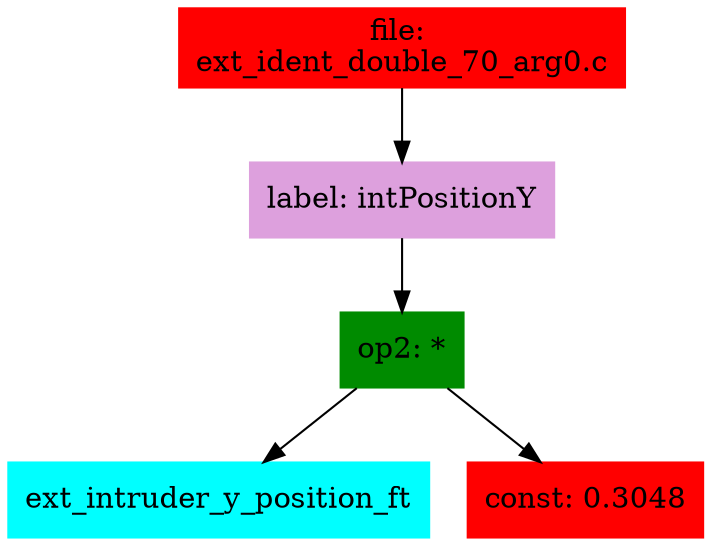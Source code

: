 digraph G {
node [shape=box]

0 [label="file: 
ext_ident_double_70_arg0.c",color=red, style=filled]
1 [label="label: intPositionY",color=plum, style=filled]
0 -> 1
2 [label="op2: *",color=green4, style=filled]
1 -> 2
3 [label="ext_intruder_y_position_ft",color=cyan1, style=filled]
2 -> 3
4 [label="const: 0.3048",color=red1, style=filled]
2 -> 4


}

